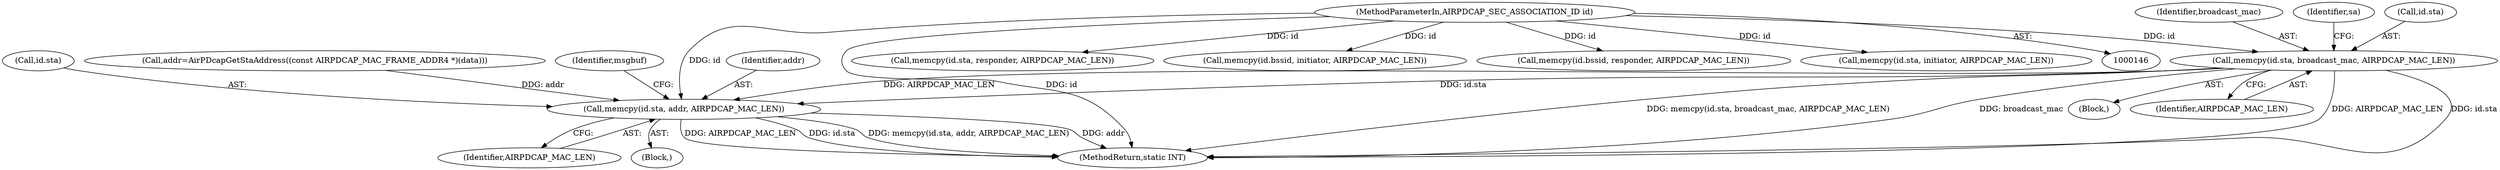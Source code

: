 digraph "0_wireshark_9b0b20b8d5f8c9f7839d58ff6c5900f7e19283b4@API" {
"1000358" [label="(Call,memcpy(id.sta, broadcast_mac, AIRPDCAP_MAC_LEN))"];
"1000151" [label="(MethodParameterIn,AIRPDCAP_SEC_ASSOCIATION_ID id)"];
"1000387" [label="(Call,memcpy(id.sta, addr, AIRPDCAP_MAC_LEN))"];
"1000359" [label="(Call,id.sta)"];
"1000392" [label="(Identifier,AIRPDCAP_MAC_LEN)"];
"1000394" [label="(Identifier,msgbuf)"];
"1000687" [label="(Call,memcpy(id.sta, responder, AIRPDCAP_MAC_LEN))"];
"1000386" [label="(Block,)"];
"1000195" [label="(Block,)"];
"1000358" [label="(Call,memcpy(id.sta, broadcast_mac, AIRPDCAP_MAC_LEN))"];
"1000362" [label="(Identifier,broadcast_mac)"];
"1000693" [label="(Call,memcpy(id.bssid, initiator, AIRPDCAP_MAC_LEN))"];
"1000365" [label="(Identifier,sa)"];
"1000151" [label="(MethodParameterIn,AIRPDCAP_SEC_ASSOCIATION_ID id)"];
"1000391" [label="(Identifier,addr)"];
"1000388" [label="(Call,id.sta)"];
"1000679" [label="(Call,memcpy(id.bssid, responder, AIRPDCAP_MAC_LEN))"];
"1000379" [label="(Call,addr=AirPDcapGetStaAddress((const AIRPDCAP_MAC_FRAME_ADDR4 *)(data)))"];
"1000387" [label="(Call,memcpy(id.sta, addr, AIRPDCAP_MAC_LEN))"];
"1000784" [label="(MethodReturn,static INT)"];
"1000673" [label="(Call,memcpy(id.sta, initiator, AIRPDCAP_MAC_LEN))"];
"1000363" [label="(Identifier,AIRPDCAP_MAC_LEN)"];
"1000358" -> "1000195"  [label="AST: "];
"1000358" -> "1000363"  [label="CFG: "];
"1000359" -> "1000358"  [label="AST: "];
"1000362" -> "1000358"  [label="AST: "];
"1000363" -> "1000358"  [label="AST: "];
"1000365" -> "1000358"  [label="CFG: "];
"1000358" -> "1000784"  [label="DDG: memcpy(id.sta, broadcast_mac, AIRPDCAP_MAC_LEN)"];
"1000358" -> "1000784"  [label="DDG: broadcast_mac"];
"1000358" -> "1000784"  [label="DDG: AIRPDCAP_MAC_LEN"];
"1000358" -> "1000784"  [label="DDG: id.sta"];
"1000151" -> "1000358"  [label="DDG: id"];
"1000358" -> "1000387"  [label="DDG: id.sta"];
"1000358" -> "1000387"  [label="DDG: AIRPDCAP_MAC_LEN"];
"1000151" -> "1000146"  [label="AST: "];
"1000151" -> "1000784"  [label="DDG: id"];
"1000151" -> "1000387"  [label="DDG: id"];
"1000151" -> "1000673"  [label="DDG: id"];
"1000151" -> "1000679"  [label="DDG: id"];
"1000151" -> "1000687"  [label="DDG: id"];
"1000151" -> "1000693"  [label="DDG: id"];
"1000387" -> "1000386"  [label="AST: "];
"1000387" -> "1000392"  [label="CFG: "];
"1000388" -> "1000387"  [label="AST: "];
"1000391" -> "1000387"  [label="AST: "];
"1000392" -> "1000387"  [label="AST: "];
"1000394" -> "1000387"  [label="CFG: "];
"1000387" -> "1000784"  [label="DDG: AIRPDCAP_MAC_LEN"];
"1000387" -> "1000784"  [label="DDG: id.sta"];
"1000387" -> "1000784"  [label="DDG: memcpy(id.sta, addr, AIRPDCAP_MAC_LEN)"];
"1000387" -> "1000784"  [label="DDG: addr"];
"1000379" -> "1000387"  [label="DDG: addr"];
}
